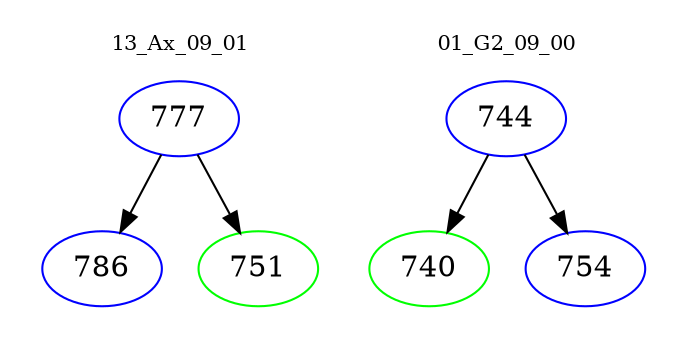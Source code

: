 digraph{
subgraph cluster_0 {
color = white
label = "13_Ax_09_01";
fontsize=10;
T0_777 [label="777", color="blue"]
T0_777 -> T0_786 [color="black"]
T0_786 [label="786", color="blue"]
T0_777 -> T0_751 [color="black"]
T0_751 [label="751", color="green"]
}
subgraph cluster_1 {
color = white
label = "01_G2_09_00";
fontsize=10;
T1_744 [label="744", color="blue"]
T1_744 -> T1_740 [color="black"]
T1_740 [label="740", color="green"]
T1_744 -> T1_754 [color="black"]
T1_754 [label="754", color="blue"]
}
}
